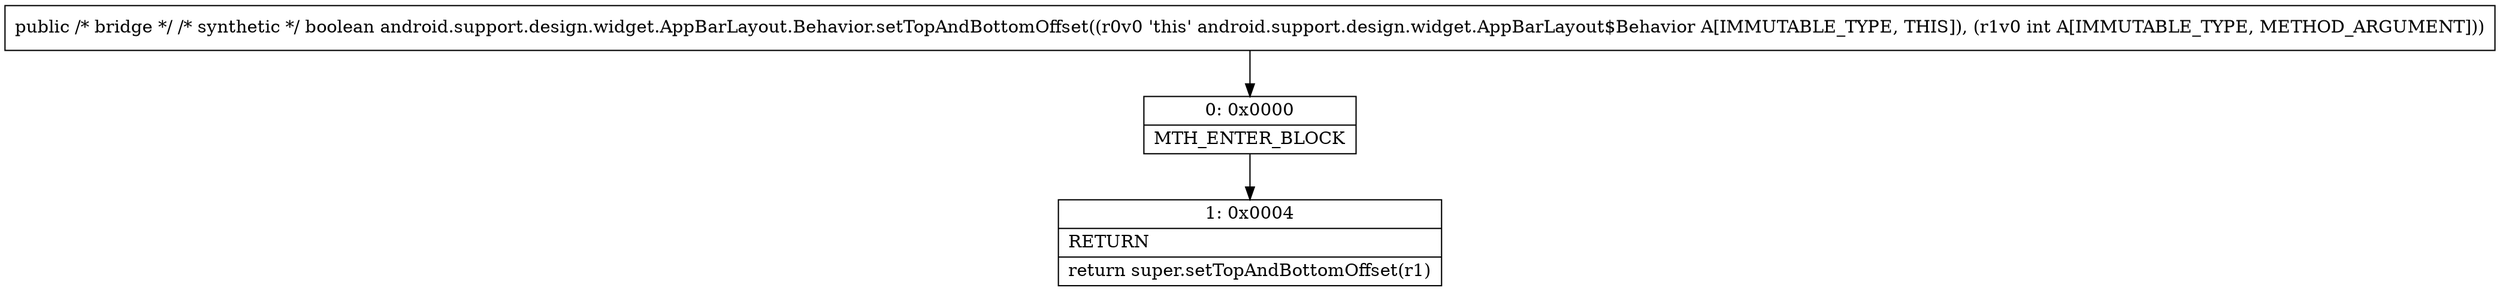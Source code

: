 digraph "CFG forandroid.support.design.widget.AppBarLayout.Behavior.setTopAndBottomOffset(I)Z" {
Node_0 [shape=record,label="{0\:\ 0x0000|MTH_ENTER_BLOCK\l}"];
Node_1 [shape=record,label="{1\:\ 0x0004|RETURN\l|return super.setTopAndBottomOffset(r1)\l}"];
MethodNode[shape=record,label="{public \/* bridge *\/ \/* synthetic *\/ boolean android.support.design.widget.AppBarLayout.Behavior.setTopAndBottomOffset((r0v0 'this' android.support.design.widget.AppBarLayout$Behavior A[IMMUTABLE_TYPE, THIS]), (r1v0 int A[IMMUTABLE_TYPE, METHOD_ARGUMENT])) }"];
MethodNode -> Node_0;
Node_0 -> Node_1;
}

